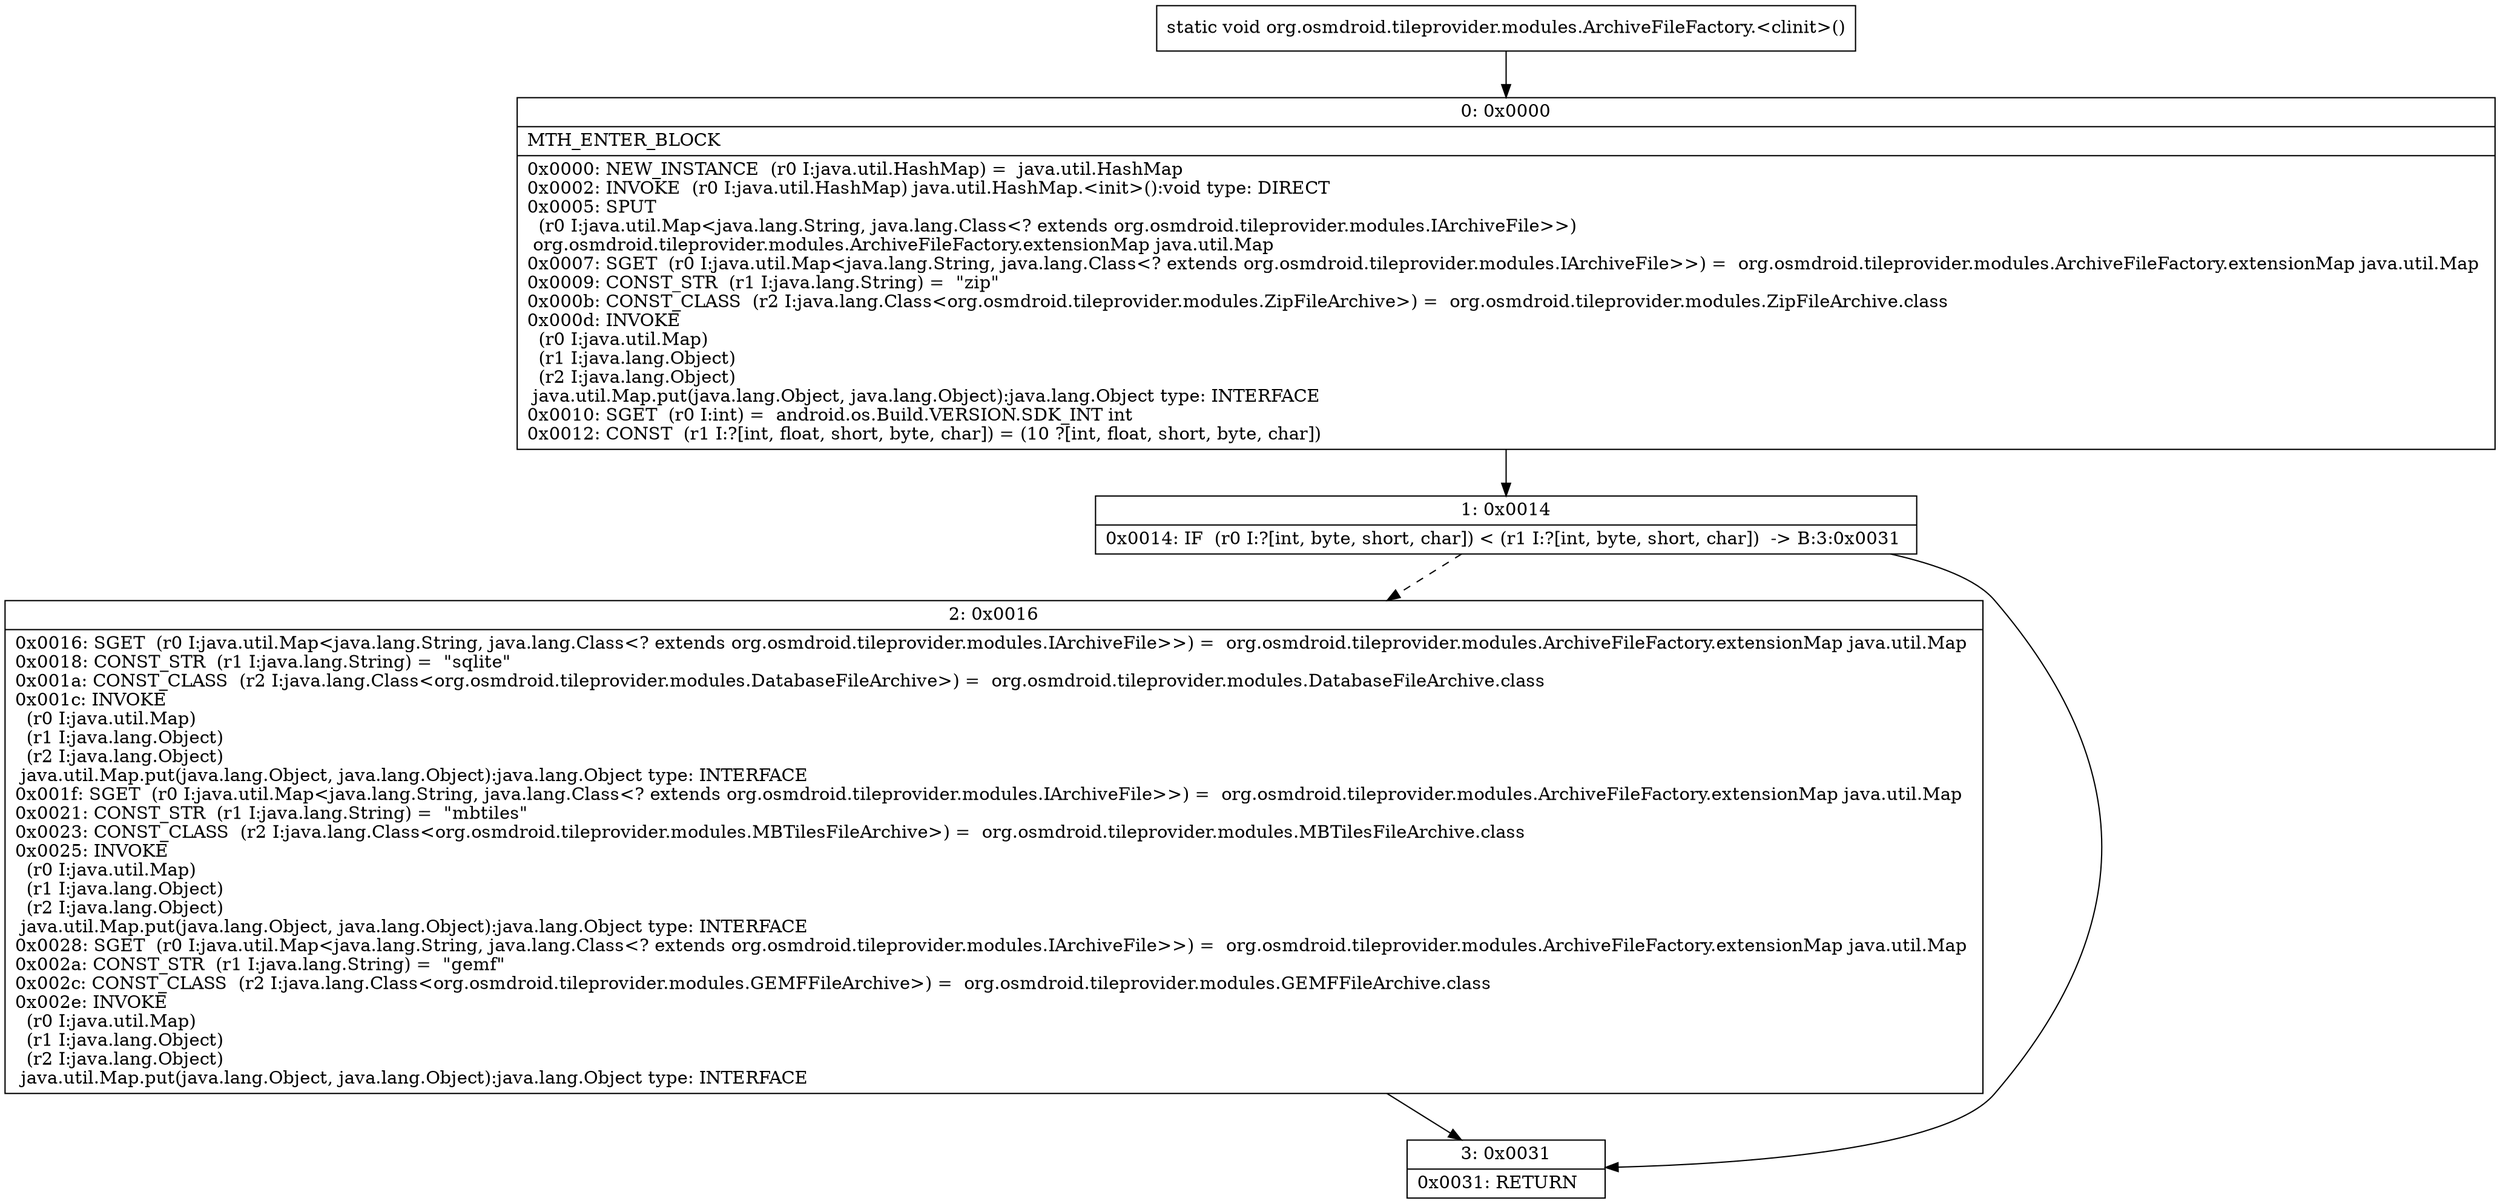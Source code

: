 digraph "CFG fororg.osmdroid.tileprovider.modules.ArchiveFileFactory.\<clinit\>()V" {
Node_0 [shape=record,label="{0\:\ 0x0000|MTH_ENTER_BLOCK\l|0x0000: NEW_INSTANCE  (r0 I:java.util.HashMap) =  java.util.HashMap \l0x0002: INVOKE  (r0 I:java.util.HashMap) java.util.HashMap.\<init\>():void type: DIRECT \l0x0005: SPUT  \l  (r0 I:java.util.Map\<java.lang.String, java.lang.Class\<? extends org.osmdroid.tileprovider.modules.IArchiveFile\>\>)\l org.osmdroid.tileprovider.modules.ArchiveFileFactory.extensionMap java.util.Map \l0x0007: SGET  (r0 I:java.util.Map\<java.lang.String, java.lang.Class\<? extends org.osmdroid.tileprovider.modules.IArchiveFile\>\>) =  org.osmdroid.tileprovider.modules.ArchiveFileFactory.extensionMap java.util.Map \l0x0009: CONST_STR  (r1 I:java.lang.String) =  \"zip\" \l0x000b: CONST_CLASS  (r2 I:java.lang.Class\<org.osmdroid.tileprovider.modules.ZipFileArchive\>) =  org.osmdroid.tileprovider.modules.ZipFileArchive.class \l0x000d: INVOKE  \l  (r0 I:java.util.Map)\l  (r1 I:java.lang.Object)\l  (r2 I:java.lang.Object)\l java.util.Map.put(java.lang.Object, java.lang.Object):java.lang.Object type: INTERFACE \l0x0010: SGET  (r0 I:int) =  android.os.Build.VERSION.SDK_INT int \l0x0012: CONST  (r1 I:?[int, float, short, byte, char]) = (10 ?[int, float, short, byte, char]) \l}"];
Node_1 [shape=record,label="{1\:\ 0x0014|0x0014: IF  (r0 I:?[int, byte, short, char]) \< (r1 I:?[int, byte, short, char])  \-\> B:3:0x0031 \l}"];
Node_2 [shape=record,label="{2\:\ 0x0016|0x0016: SGET  (r0 I:java.util.Map\<java.lang.String, java.lang.Class\<? extends org.osmdroid.tileprovider.modules.IArchiveFile\>\>) =  org.osmdroid.tileprovider.modules.ArchiveFileFactory.extensionMap java.util.Map \l0x0018: CONST_STR  (r1 I:java.lang.String) =  \"sqlite\" \l0x001a: CONST_CLASS  (r2 I:java.lang.Class\<org.osmdroid.tileprovider.modules.DatabaseFileArchive\>) =  org.osmdroid.tileprovider.modules.DatabaseFileArchive.class \l0x001c: INVOKE  \l  (r0 I:java.util.Map)\l  (r1 I:java.lang.Object)\l  (r2 I:java.lang.Object)\l java.util.Map.put(java.lang.Object, java.lang.Object):java.lang.Object type: INTERFACE \l0x001f: SGET  (r0 I:java.util.Map\<java.lang.String, java.lang.Class\<? extends org.osmdroid.tileprovider.modules.IArchiveFile\>\>) =  org.osmdroid.tileprovider.modules.ArchiveFileFactory.extensionMap java.util.Map \l0x0021: CONST_STR  (r1 I:java.lang.String) =  \"mbtiles\" \l0x0023: CONST_CLASS  (r2 I:java.lang.Class\<org.osmdroid.tileprovider.modules.MBTilesFileArchive\>) =  org.osmdroid.tileprovider.modules.MBTilesFileArchive.class \l0x0025: INVOKE  \l  (r0 I:java.util.Map)\l  (r1 I:java.lang.Object)\l  (r2 I:java.lang.Object)\l java.util.Map.put(java.lang.Object, java.lang.Object):java.lang.Object type: INTERFACE \l0x0028: SGET  (r0 I:java.util.Map\<java.lang.String, java.lang.Class\<? extends org.osmdroid.tileprovider.modules.IArchiveFile\>\>) =  org.osmdroid.tileprovider.modules.ArchiveFileFactory.extensionMap java.util.Map \l0x002a: CONST_STR  (r1 I:java.lang.String) =  \"gemf\" \l0x002c: CONST_CLASS  (r2 I:java.lang.Class\<org.osmdroid.tileprovider.modules.GEMFFileArchive\>) =  org.osmdroid.tileprovider.modules.GEMFFileArchive.class \l0x002e: INVOKE  \l  (r0 I:java.util.Map)\l  (r1 I:java.lang.Object)\l  (r2 I:java.lang.Object)\l java.util.Map.put(java.lang.Object, java.lang.Object):java.lang.Object type: INTERFACE \l}"];
Node_3 [shape=record,label="{3\:\ 0x0031|0x0031: RETURN   \l}"];
MethodNode[shape=record,label="{static void org.osmdroid.tileprovider.modules.ArchiveFileFactory.\<clinit\>() }"];
MethodNode -> Node_0;
Node_0 -> Node_1;
Node_1 -> Node_2[style=dashed];
Node_1 -> Node_3;
Node_2 -> Node_3;
}

